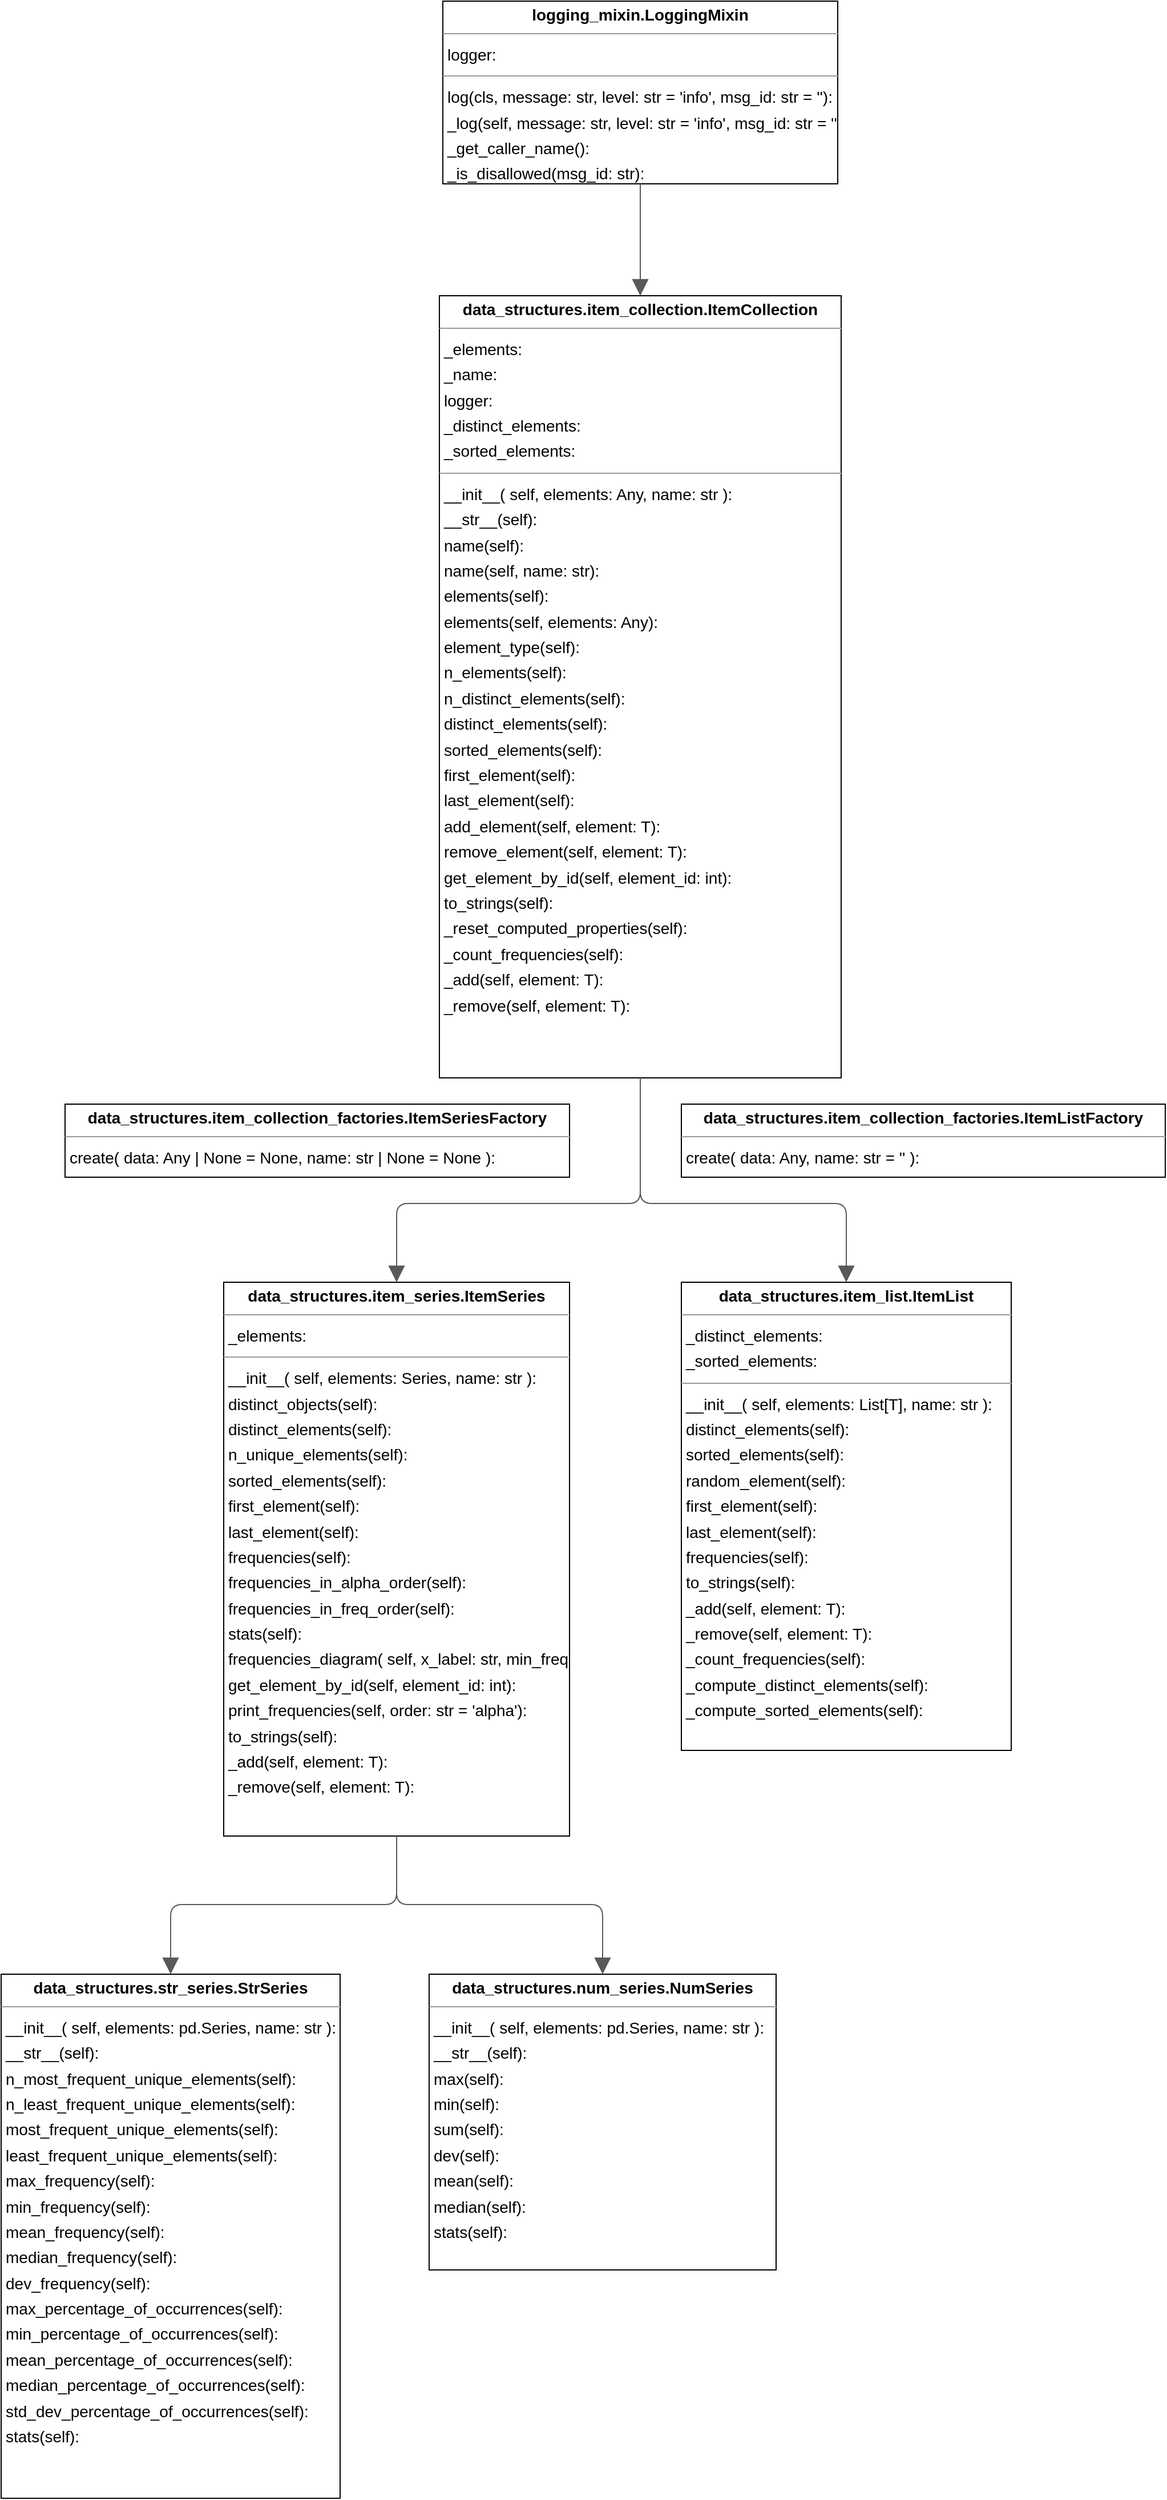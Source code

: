 <mxGraphModel dx="0" dy="0" grid="1" gridSize="10" guides="1" tooltips="1" connect="1" arrows="1" fold="1" page="0" pageScale="1" background="none" math="0" shadow="0">
  <root>
    <mxCell id="0" />
    <mxCell id="1" parent="0" />
    <mxCell id="node1" parent="1" vertex="1" value="&lt;p style=&quot;margin:0px;margin-top:4px;text-align:center;&quot;&gt;&lt;b&gt;data_structures.item_collection.ItemCollection&lt;/b&gt;&lt;/p&gt;&lt;hr size=&quot;1&quot;/&gt;&lt;p style=&quot;margin:0 0 0 4px;line-height:1.6;&quot;&gt; _elements: &lt;br/&gt; _name: &lt;br/&gt; logger: &lt;br/&gt; _distinct_elements: &lt;br/&gt; _sorted_elements: &lt;/p&gt;&lt;hr size=&quot;1&quot;/&gt;&lt;p style=&quot;margin:0 0 0 4px;line-height:1.6;&quot;&gt; __init__(             self,             elements: Any,             name: str     ): &lt;br/&gt; __str__(self): &lt;br/&gt; name(self): &lt;br/&gt; name(self, name: str): &lt;br/&gt; elements(self): &lt;br/&gt; elements(self, elements: Any): &lt;br/&gt; element_type(self): &lt;br/&gt; n_elements(self): &lt;br/&gt; n_distinct_elements(self): &lt;br/&gt; distinct_elements(self): &lt;br/&gt; sorted_elements(self): &lt;br/&gt; first_element(self): &lt;br/&gt; last_element(self): &lt;br/&gt; add_element(self, element: T): &lt;br/&gt; remove_element(self, element: T): &lt;br/&gt; get_element_by_id(self, element_id: int): &lt;br/&gt; to_strings(self): &lt;br/&gt; _reset_computed_properties(self): &lt;br/&gt; _count_frequencies(self): &lt;br/&gt; _add(self, element: T): &lt;br/&gt; _remove(self, element: T): &lt;/p&gt;" style="verticalAlign=top;align=left;overflow=fill;fontSize=14;fontFamily=Helvetica;html=1;rounded=0;shadow=0;comic=0;labelBackgroundColor=none;strokeWidth=1;">
      <mxGeometry x="-469" y="623" width="352" height="685" as="geometry" />
    </mxCell>
    <mxCell id="node5" parent="1" vertex="1" value="&lt;p style=&quot;margin:0px;margin-top:4px;text-align:center;&quot;&gt;&lt;b&gt;data_structures.item_collection_factories.ItemListFactory&lt;/b&gt;&lt;/p&gt;&lt;hr size=&quot;1&quot;/&gt;&lt;p style=&quot;margin:0 0 0 4px;line-height:1.6;&quot;&gt; create(             data: Any,             name: str = &amp;#39;&amp;#39;     ): &lt;/p&gt;" style="verticalAlign=top;align=left;overflow=fill;fontSize=14;fontFamily=Helvetica;html=1;rounded=0;shadow=0;comic=0;labelBackgroundColor=none;strokeWidth=1;">
      <mxGeometry x="-257" y="1331" width="424" height="64" as="geometry" />
    </mxCell>
    <mxCell id="node3" parent="1" vertex="1" value="&lt;p style=&quot;margin:0px;margin-top:4px;text-align:center;&quot;&gt;&lt;b&gt;data_structures.item_collection_factories.ItemSeriesFactory&lt;/b&gt;&lt;/p&gt;&lt;hr size=&quot;1&quot;/&gt;&lt;p style=&quot;margin:0 0 0 4px;line-height:1.6;&quot;&gt; create(             data: Any | None = None,             name: str | None = None     ): &lt;/p&gt;" style="verticalAlign=top;align=left;overflow=fill;fontSize=14;fontFamily=Helvetica;html=1;rounded=0;shadow=0;comic=0;labelBackgroundColor=none;strokeWidth=1;">
      <mxGeometry x="-797" y="1331" width="442" height="64" as="geometry" />
    </mxCell>
    <mxCell id="node4" parent="1" vertex="1" value="&lt;p style=&quot;margin:0px;margin-top:4px;text-align:center;&quot;&gt;&lt;b&gt;data_structures.item_list.ItemList&lt;/b&gt;&lt;/p&gt;&lt;hr size=&quot;1&quot;/&gt;&lt;p style=&quot;margin:0 0 0 4px;line-height:1.6;&quot;&gt; _distinct_elements: &lt;br/&gt; _sorted_elements: &lt;/p&gt;&lt;hr size=&quot;1&quot;/&gt;&lt;p style=&quot;margin:0 0 0 4px;line-height:1.6;&quot;&gt; __init__(             self,             elements: List[T],             name: str     ): &lt;br/&gt; distinct_elements(self): &lt;br/&gt; sorted_elements(self): &lt;br/&gt; random_element(self): &lt;br/&gt; first_element(self): &lt;br/&gt; last_element(self): &lt;br/&gt; frequencies(self): &lt;br/&gt; to_strings(self): &lt;br/&gt; _add(self, element: T): &lt;br/&gt; _remove(self, element: T): &lt;br/&gt; _count_frequencies(self): &lt;br/&gt; _compute_distinct_elements(self): &lt;br/&gt; _compute_sorted_elements(self): &lt;/p&gt;" style="verticalAlign=top;align=left;overflow=fill;fontSize=14;fontFamily=Helvetica;html=1;rounded=0;shadow=0;comic=0;labelBackgroundColor=none;strokeWidth=1;">
      <mxGeometry x="-257" y="1487" width="289" height="410" as="geometry" />
    </mxCell>
    <mxCell id="node0" parent="1" vertex="1" value="&lt;p style=&quot;margin:0px;margin-top:4px;text-align:center;&quot;&gt;&lt;b&gt;data_structures.item_series.ItemSeries&lt;/b&gt;&lt;/p&gt;&lt;hr size=&quot;1&quot;/&gt;&lt;p style=&quot;margin:0 0 0 4px;line-height:1.6;&quot;&gt; _elements: &lt;/p&gt;&lt;hr size=&quot;1&quot;/&gt;&lt;p style=&quot;margin:0 0 0 4px;line-height:1.6;&quot;&gt; __init__(             self,             elements: Series,             name: str     ): &lt;br/&gt; distinct_objects(self): &lt;br/&gt; distinct_elements(self): &lt;br/&gt; n_unique_elements(self): &lt;br/&gt; sorted_elements(self): &lt;br/&gt; first_element(self): &lt;br/&gt; last_element(self): &lt;br/&gt; frequencies(self): &lt;br/&gt; frequencies_in_alpha_order(self): &lt;br/&gt; frequencies_in_freq_order(self): &lt;br/&gt; stats(self): &lt;br/&gt; frequencies_diagram(             self,             x_label: str,             min_freq: int = 0,             max_n: int = 1000     ): &lt;br/&gt; get_element_by_id(self, element_id: int): &lt;br/&gt; print_frequencies(self, order: str = &amp;#39;alpha&amp;#39;): &lt;br/&gt; to_strings(self): &lt;br/&gt; _add(self, element: T): &lt;br/&gt; _remove(self, element: T): &lt;/p&gt;" style="verticalAlign=top;align=left;overflow=fill;fontSize=14;fontFamily=Helvetica;html=1;rounded=0;shadow=0;comic=0;labelBackgroundColor=none;strokeWidth=1;">
      <mxGeometry x="-658" y="1487" width="303" height="485" as="geometry" />
    </mxCell>
    <mxCell id="node7" parent="1" vertex="1" value="&lt;p style=&quot;margin:0px;margin-top:4px;text-align:center;&quot;&gt;&lt;b&gt;data_structures.num_series.NumSeries&lt;/b&gt;&lt;/p&gt;&lt;hr size=&quot;1&quot;/&gt;&lt;p style=&quot;margin:0 0 0 4px;line-height:1.6;&quot;&gt; __init__(             self,             elements: pd.Series,             name: str     ): &lt;br/&gt; __str__(self): &lt;br/&gt; max(self): &lt;br/&gt; min(self): &lt;br/&gt; sum(self): &lt;br/&gt; dev(self): &lt;br/&gt; mean(self): &lt;br/&gt; median(self): &lt;br/&gt; stats(self): &lt;/p&gt;" style="verticalAlign=top;align=left;overflow=fill;fontSize=14;fontFamily=Helvetica;html=1;rounded=0;shadow=0;comic=0;labelBackgroundColor=none;strokeWidth=1;">
      <mxGeometry x="-478" y="2093" width="304" height="259" as="geometry" />
    </mxCell>
    <mxCell id="node6" parent="1" vertex="1" value="&lt;p style=&quot;margin:0px;margin-top:4px;text-align:center;&quot;&gt;&lt;b&gt;data_structures.str_series.StrSeries&lt;/b&gt;&lt;/p&gt;&lt;hr size=&quot;1&quot;/&gt;&lt;p style=&quot;margin:0 0 0 4px;line-height:1.6;&quot;&gt; __init__(             self,             elements: pd.Series,             name: str     ): &lt;br/&gt; __str__(self): &lt;br/&gt; n_most_frequent_unique_elements(self): &lt;br/&gt; n_least_frequent_unique_elements(self): &lt;br/&gt; most_frequent_unique_elements(self): &lt;br/&gt; least_frequent_unique_elements(self): &lt;br/&gt; max_frequency(self): &lt;br/&gt; min_frequency(self): &lt;br/&gt; mean_frequency(self): &lt;br/&gt; median_frequency(self): &lt;br/&gt; dev_frequency(self): &lt;br/&gt; max_percentage_of_occurrences(self): &lt;br/&gt; min_percentage_of_occurrences(self): &lt;br/&gt; mean_percentage_of_occurrences(self): &lt;br/&gt; median_percentage_of_occurrences(self): &lt;br/&gt; std_dev_percentage_of_occurrences(self): &lt;br/&gt; stats(self): &lt;/p&gt;" style="verticalAlign=top;align=left;overflow=fill;fontSize=14;fontFamily=Helvetica;html=1;rounded=0;shadow=0;comic=0;labelBackgroundColor=none;strokeWidth=1;">
      <mxGeometry x="-853" y="2093" width="297" height="459" as="geometry" />
    </mxCell>
    <mxCell id="node2" parent="1" vertex="1" value="&lt;p style=&quot;margin:0px;margin-top:4px;text-align:center;&quot;&gt;&lt;b&gt;logging_mixin.LoggingMixin&lt;/b&gt;&lt;/p&gt;&lt;hr size=&quot;1&quot;/&gt;&lt;p style=&quot;margin:0 0 0 4px;line-height:1.6;&quot;&gt; logger: &lt;/p&gt;&lt;hr size=&quot;1&quot;/&gt;&lt;p style=&quot;margin:0 0 0 4px;line-height:1.6;&quot;&gt; log(cls, message: str, level: str = &amp;#39;info&amp;#39;, msg_id: str = &amp;#39;&amp;#39;): &lt;br/&gt; _log(self, message: str, level: str = &amp;#39;info&amp;#39;, msg_id: str = &amp;#39;&amp;#39;): &lt;br/&gt; _get_caller_name(): &lt;br/&gt; _is_disallowed(msg_id: str): &lt;/p&gt;" style="verticalAlign=top;align=left;overflow=fill;fontSize=14;fontFamily=Helvetica;html=1;rounded=0;shadow=0;comic=0;labelBackgroundColor=none;strokeWidth=1;">
      <mxGeometry x="-466" y="365" width="346" height="160" as="geometry" />
    </mxCell>
    <mxCell id="edge1" edge="1" value="" parent="1" source="node1" target="node2" style="html=1;rounded=1;edgeStyle=orthogonalEdgeStyle;dashed=0;startArrow=block;startSize=12;endArrow=none;strokeColor=#595959;exitX=0.500;exitY=0.000;exitDx=0;exitDy=0;entryX=0.500;entryY=1.000;entryDx=0;entryDy=0;">
      <mxGeometry width="50" height="50" relative="1" as="geometry">
        <Array as="points" />
      </mxGeometry>
    </mxCell>
    <mxCell id="edge2" edge="1" value="" parent="1" source="node4" target="node1" style="html=1;rounded=1;edgeStyle=orthogonalEdgeStyle;dashed=0;startArrow=block;startSize=12;endArrow=none;strokeColor=#595959;exitX=0.500;exitY=0.000;exitDx=0;exitDy=0;entryX=0.500;entryY=1.000;entryDx=0;entryDy=0;">
      <mxGeometry width="50" height="50" relative="1" as="geometry">
        <Array as="points">
          <mxPoint x="-113" y="1418" />
          <mxPoint x="-293" y="1418" />
        </Array>
      </mxGeometry>
    </mxCell>
    <mxCell id="edge0" edge="1" value="" parent="1" source="node0" target="node1" style="html=1;rounded=1;edgeStyle=orthogonalEdgeStyle;dashed=0;startArrow=block;startSize=12;endArrow=none;strokeColor=#595959;exitX=0.500;exitY=0.000;exitDx=0;exitDy=0;entryX=0.500;entryY=1.000;entryDx=0;entryDy=0;">
      <mxGeometry width="50" height="50" relative="1" as="geometry">
        <Array as="points">
          <mxPoint x="-507" y="1418" />
          <mxPoint x="-293" y="1418" />
        </Array>
      </mxGeometry>
    </mxCell>
    <mxCell id="edge4" edge="1" value="" parent="1" source="node7" target="node0" style="html=1;rounded=1;edgeStyle=orthogonalEdgeStyle;dashed=0;startArrow=block;startSize=12;endArrow=none;strokeColor=#595959;exitX=0.500;exitY=0.000;exitDx=0;exitDy=0;entryX=0.500;entryY=1.000;entryDx=0;entryDy=0;">
      <mxGeometry width="50" height="50" relative="1" as="geometry">
        <Array as="points">
          <mxPoint x="-326" y="2032" />
          <mxPoint x="-507" y="2032" />
        </Array>
      </mxGeometry>
    </mxCell>
    <mxCell id="edge3" edge="1" value="" parent="1" source="node6" target="node0" style="html=1;rounded=1;edgeStyle=orthogonalEdgeStyle;dashed=0;startArrow=block;startSize=12;endArrow=none;strokeColor=#595959;exitX=0.500;exitY=0.000;exitDx=0;exitDy=0;entryX=0.500;entryY=1.000;entryDx=0;entryDy=0;">
      <mxGeometry width="50" height="50" relative="1" as="geometry">
        <Array as="points">
          <mxPoint x="-705" y="2032" />
          <mxPoint x="-507" y="2032" />
        </Array>
      </mxGeometry>
    </mxCell>
  </root>
</mxGraphModel>